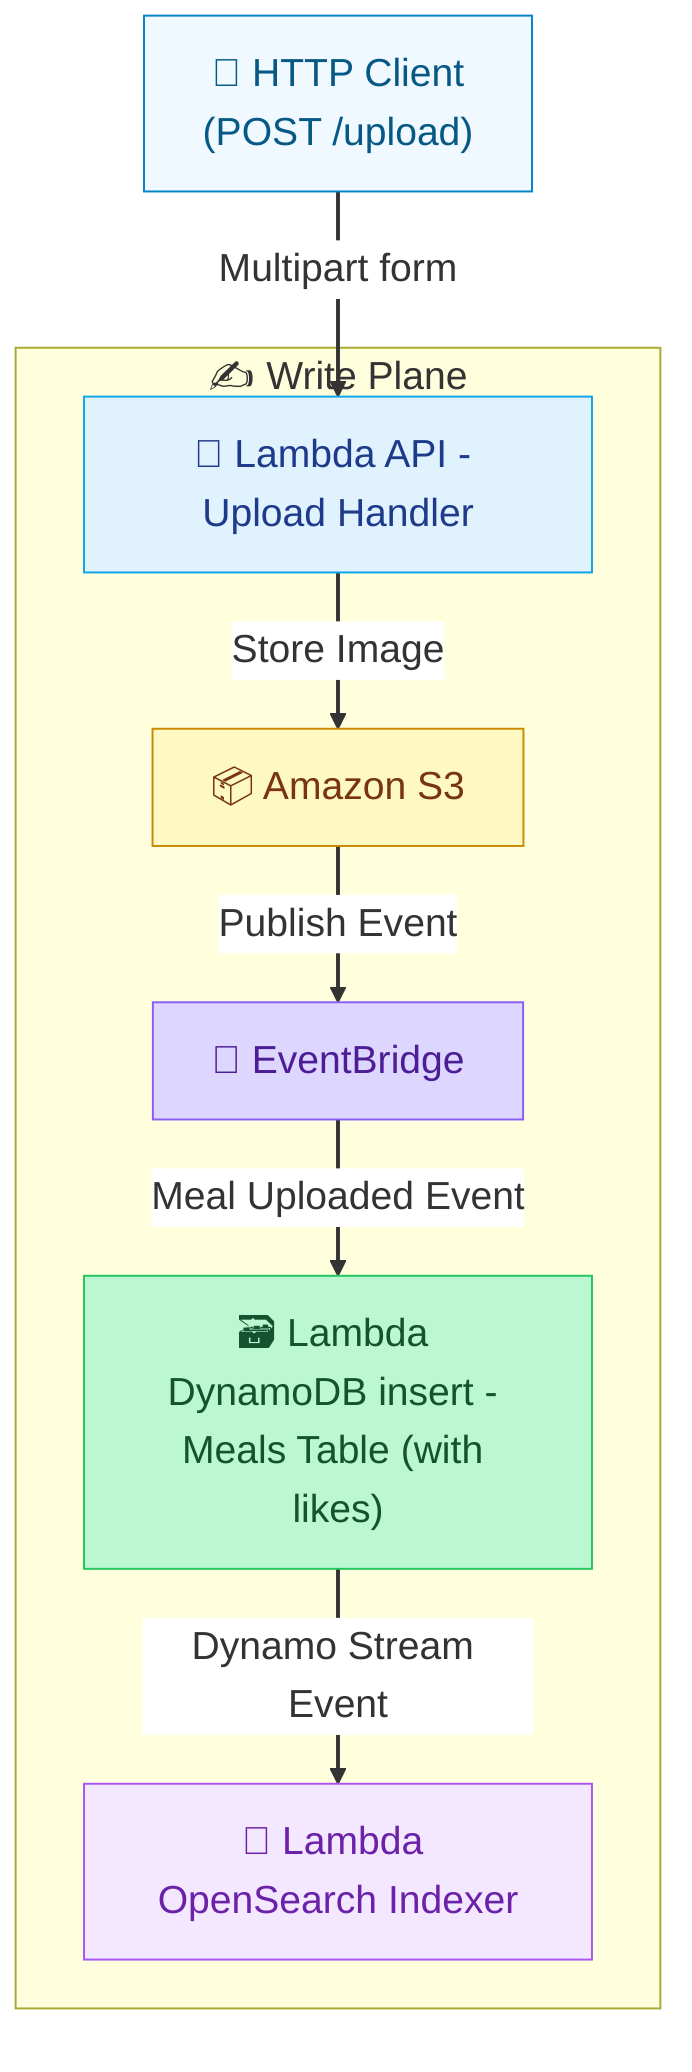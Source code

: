 %%{init: {"theme": "default", "themeVariables": { "fontSize": "20px", "primaryColor": "#E0F2FE", "edgeLabelBackground":"#ffffff"}}}%%
flowchart TD

  A["📨 HTTP Client<br/>(POST /upload)"]:::client

  subgraph WRITE["✍️ Write Plane"]
    B["📡 Lambda API - Upload Handler"]:::lambda
    C["📦 Amazon S3"]:::s3
    D["🧩 EventBridge"]:::event
    E["🗃️ Lambda DynamoDB insert - Meals Table (with likes)"]:::ddb
    F["🔎 Lambda OpenSearch Indexer"]:::search
  end

  A -->|Multipart form| B
  B -->|Store Image| C
  C -->|Publish Event| D
  D -->|Meal Uploaded Event| E
  E -->|Dynamo Stream Event| F

  classDef client fill:#F0F9FF,stroke:#0284C7,color:#075985;
  classDef lambda fill:#E0F2FE,stroke:#0EA5E9,color:#1E3A8A;
  classDef s3 fill:#FEF9C3,stroke:#CA8A04,color:#78350F;
  classDef event fill:#DDD6FE,stroke:#8B5CF6,color:#4C1D95;
  classDef ddb fill:#BBF7D0,stroke:#22C55E,color:#14532D;
  classDef search fill:#F3E8FF,stroke:#A855F7,color:#6B21A8;

  linkStyle default stroke-width:2px,fill:none;